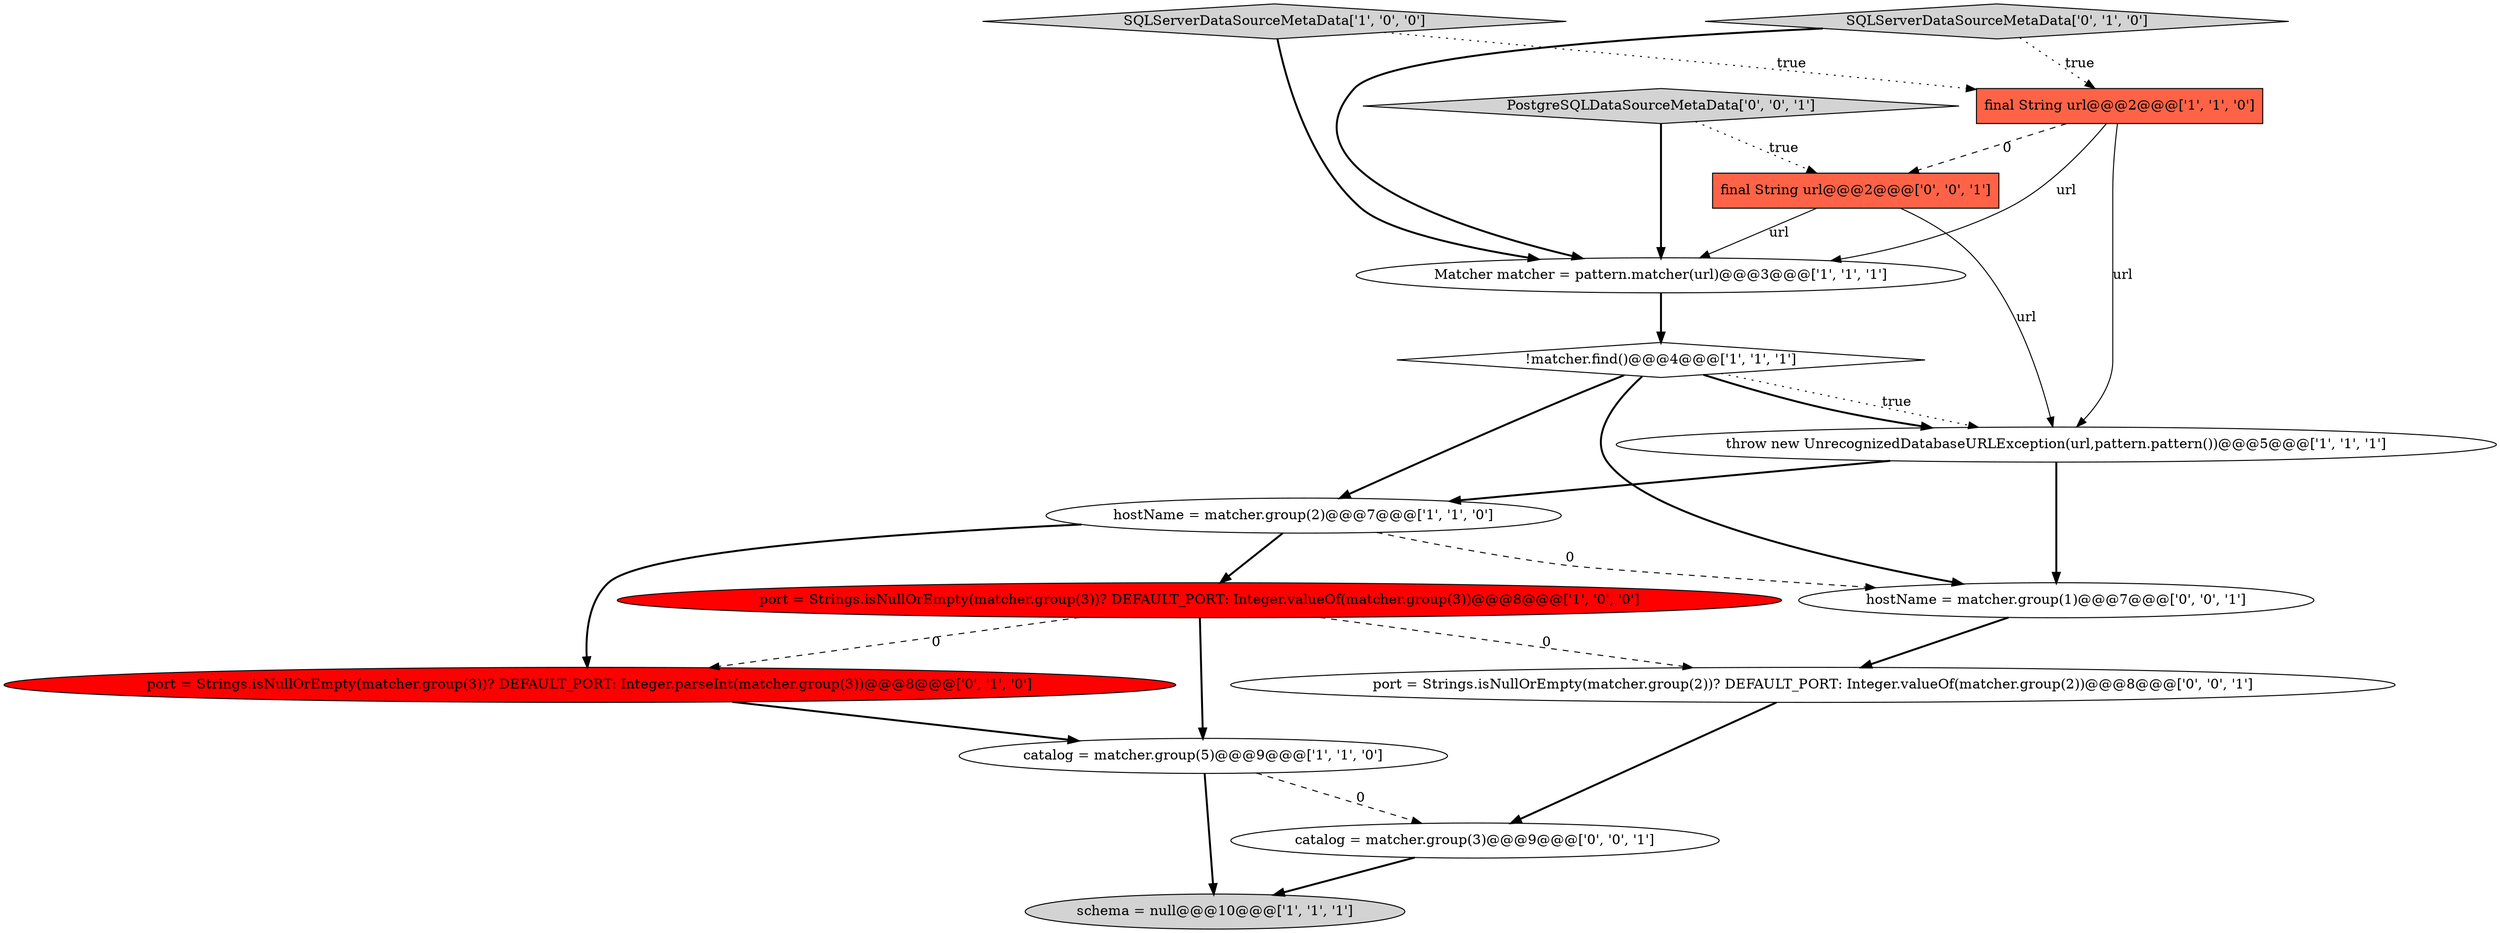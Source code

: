 digraph {
5 [style = filled, label = "SQLServerDataSourceMetaData['1', '0', '0']", fillcolor = lightgray, shape = diamond image = "AAA0AAABBB1BBB"];
14 [style = filled, label = "PostgreSQLDataSourceMetaData['0', '0', '1']", fillcolor = lightgray, shape = diamond image = "AAA0AAABBB3BBB"];
10 [style = filled, label = "port = Strings.isNullOrEmpty(matcher.group(3))? DEFAULT_PORT: Integer.parseInt(matcher.group(3))@@@8@@@['0', '1', '0']", fillcolor = red, shape = ellipse image = "AAA1AAABBB2BBB"];
2 [style = filled, label = "catalog = matcher.group(5)@@@9@@@['1', '1', '0']", fillcolor = white, shape = ellipse image = "AAA0AAABBB1BBB"];
9 [style = filled, label = "SQLServerDataSourceMetaData['0', '1', '0']", fillcolor = lightgray, shape = diamond image = "AAA0AAABBB2BBB"];
3 [style = filled, label = "Matcher matcher = pattern.matcher(url)@@@3@@@['1', '1', '1']", fillcolor = white, shape = ellipse image = "AAA0AAABBB1BBB"];
13 [style = filled, label = "port = Strings.isNullOrEmpty(matcher.group(2))? DEFAULT_PORT: Integer.valueOf(matcher.group(2))@@@8@@@['0', '0', '1']", fillcolor = white, shape = ellipse image = "AAA0AAABBB3BBB"];
4 [style = filled, label = "!matcher.find()@@@4@@@['1', '1', '1']", fillcolor = white, shape = diamond image = "AAA0AAABBB1BBB"];
7 [style = filled, label = "port = Strings.isNullOrEmpty(matcher.group(3))? DEFAULT_PORT: Integer.valueOf(matcher.group(3))@@@8@@@['1', '0', '0']", fillcolor = red, shape = ellipse image = "AAA1AAABBB1BBB"];
8 [style = filled, label = "schema = null@@@10@@@['1', '1', '1']", fillcolor = lightgray, shape = ellipse image = "AAA0AAABBB1BBB"];
6 [style = filled, label = "hostName = matcher.group(2)@@@7@@@['1', '1', '0']", fillcolor = white, shape = ellipse image = "AAA0AAABBB1BBB"];
0 [style = filled, label = "final String url@@@2@@@['1', '1', '0']", fillcolor = tomato, shape = box image = "AAA0AAABBB1BBB"];
15 [style = filled, label = "final String url@@@2@@@['0', '0', '1']", fillcolor = tomato, shape = box image = "AAA0AAABBB3BBB"];
12 [style = filled, label = "hostName = matcher.group(1)@@@7@@@['0', '0', '1']", fillcolor = white, shape = ellipse image = "AAA0AAABBB3BBB"];
1 [style = filled, label = "throw new UnrecognizedDatabaseURLException(url,pattern.pattern())@@@5@@@['1', '1', '1']", fillcolor = white, shape = ellipse image = "AAA0AAABBB1BBB"];
11 [style = filled, label = "catalog = matcher.group(3)@@@9@@@['0', '0', '1']", fillcolor = white, shape = ellipse image = "AAA0AAABBB3BBB"];
5->3 [style = bold, label=""];
14->3 [style = bold, label=""];
9->0 [style = dotted, label="true"];
15->3 [style = solid, label="url"];
4->1 [style = dotted, label="true"];
4->6 [style = bold, label=""];
0->3 [style = solid, label="url"];
0->15 [style = dashed, label="0"];
5->0 [style = dotted, label="true"];
3->4 [style = bold, label=""];
13->11 [style = bold, label=""];
6->12 [style = dashed, label="0"];
12->13 [style = bold, label=""];
14->15 [style = dotted, label="true"];
1->6 [style = bold, label=""];
15->1 [style = solid, label="url"];
7->2 [style = bold, label=""];
6->10 [style = bold, label=""];
7->13 [style = dashed, label="0"];
1->12 [style = bold, label=""];
4->12 [style = bold, label=""];
9->3 [style = bold, label=""];
11->8 [style = bold, label=""];
7->10 [style = dashed, label="0"];
2->11 [style = dashed, label="0"];
10->2 [style = bold, label=""];
4->1 [style = bold, label=""];
0->1 [style = solid, label="url"];
6->7 [style = bold, label=""];
2->8 [style = bold, label=""];
}
